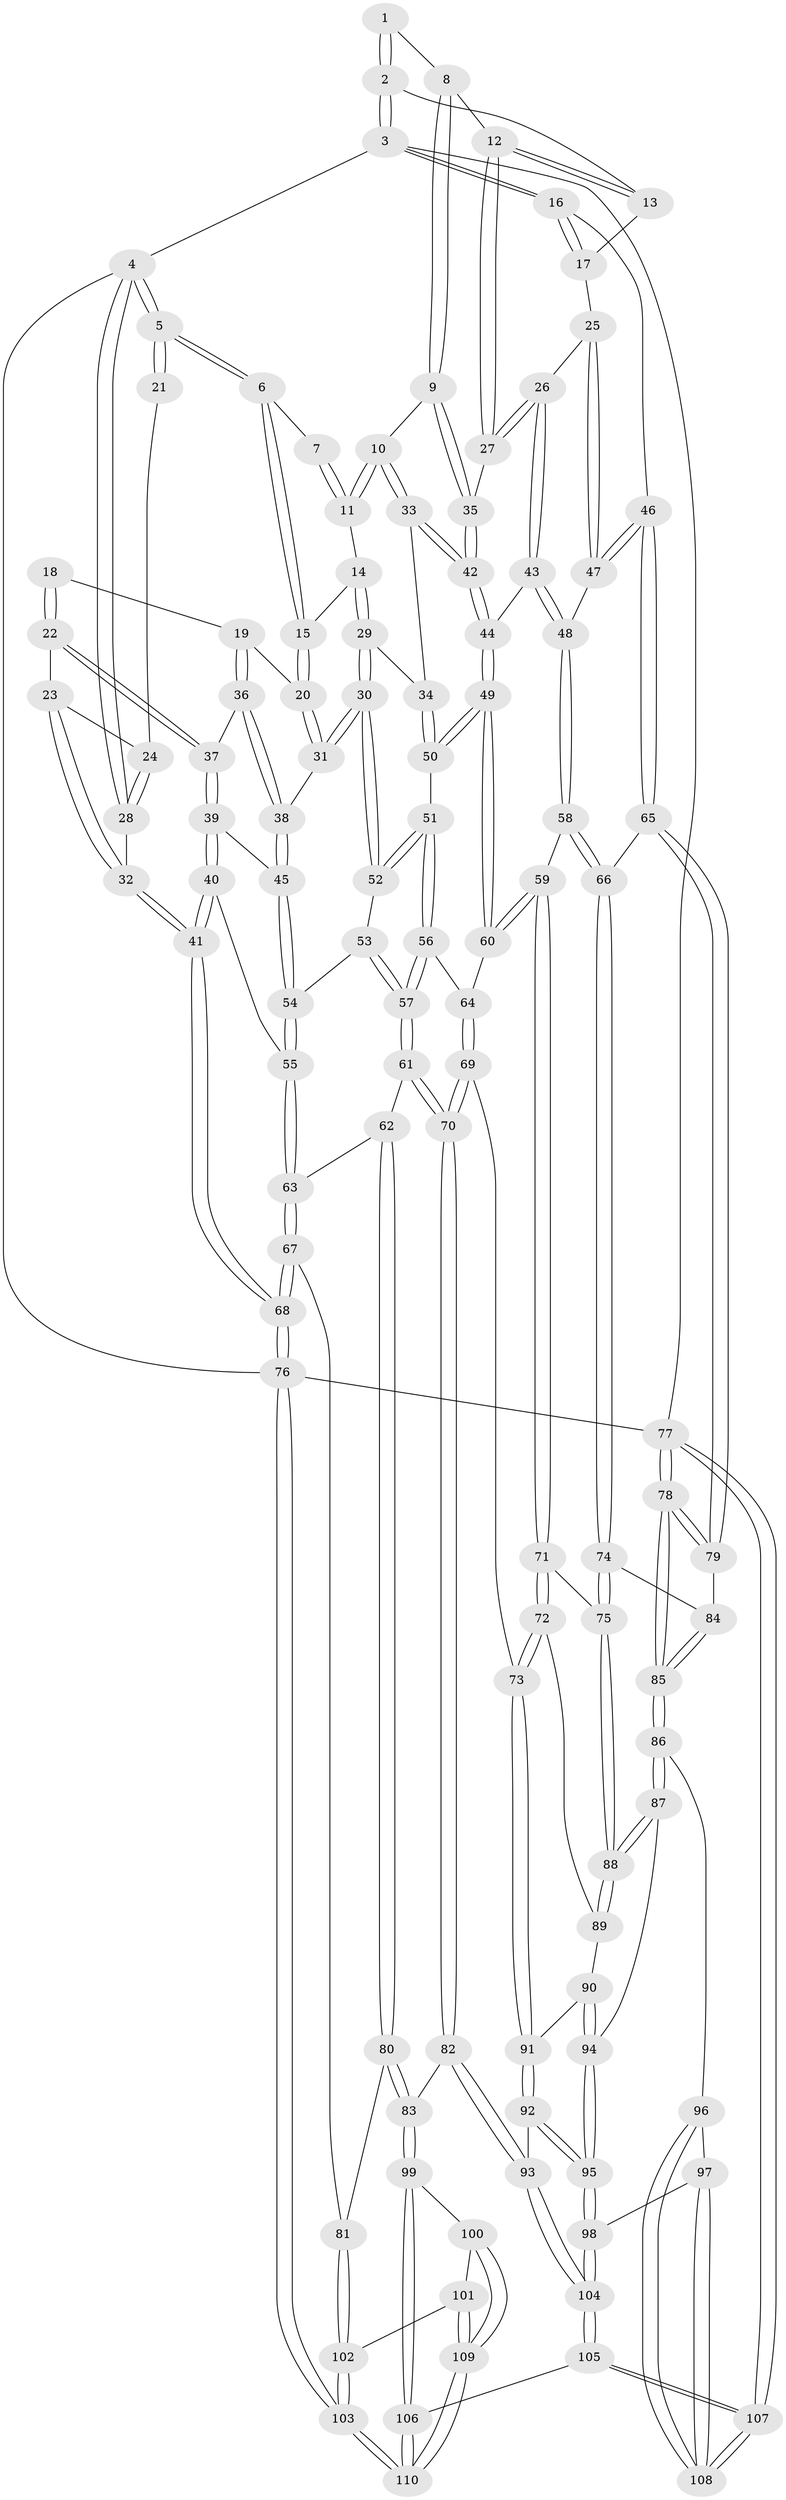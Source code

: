 // coarse degree distribution, {2: 0.05128205128205128, 4: 0.11538461538461539, 3: 0.7564102564102564, 5: 0.0641025641025641, 6: 0.01282051282051282}
// Generated by graph-tools (version 1.1) at 2025/54/03/04/25 22:54:15]
// undirected, 110 vertices, 272 edges
graph export_dot {
  node [color=gray90,style=filled];
  1 [pos="+0.6332410453557384+0"];
  2 [pos="+0.8896960485212827+0"];
  3 [pos="+1+0"];
  4 [pos="+0+0"];
  5 [pos="+0+0"];
  6 [pos="+0.2935588417644982+0"];
  7 [pos="+0.5384857247584857+0"];
  8 [pos="+0.6439772953882683+0"];
  9 [pos="+0.5742960648768949+0.1442147034504546"];
  10 [pos="+0.5673651816873784+0.14401047963209704"];
  11 [pos="+0.5267777195959218+0.11207982336850092"];
  12 [pos="+0.7298169407937184+0.12224664972695504"];
  13 [pos="+0.8265537090349794+0"];
  14 [pos="+0.4190744826990866+0.10682644715373696"];
  15 [pos="+0.35089834851330065+0.07725209869464104"];
  16 [pos="+1+0.0791713161248666"];
  17 [pos="+0.8959919825236058+0.11435155412523228"];
  18 [pos="+0.1591220147868371+0.08420894337167492"];
  19 [pos="+0.2856143298485727+0.13526842108700335"];
  20 [pos="+0.3017814557571258+0.1262693816005955"];
  21 [pos="+0.15004609615708606+0.07611788327263053"];
  22 [pos="+0.1580238242878782+0.19533974089260894"];
  23 [pos="+0.11476102503727284+0.18335049427598574"];
  24 [pos="+0.10788163315672836+0.15236522505407568"];
  25 [pos="+0.8239959869768012+0.20477036536903845"];
  26 [pos="+0.7730432874719227+0.19984814675430912"];
  27 [pos="+0.7192987819639214+0.15851169422259823"];
  28 [pos="+0+0.07253092295687032"];
  29 [pos="+0.41078470815342116+0.27345403339586544"];
  30 [pos="+0.3962535184745618+0.2850650803501104"];
  31 [pos="+0.3878841738635781+0.27996682085386715"];
  32 [pos="+0+0.32887405314675117"];
  33 [pos="+0.5196495195416195+0.2433507032156209"];
  34 [pos="+0.5129053578423229+0.2536819256177027"];
  35 [pos="+0.6661894898400499+0.1665432345136518"];
  36 [pos="+0.26591671751966744+0.17266455038805695"];
  37 [pos="+0.18698387646478767+0.2272110031994446"];
  38 [pos="+0.2972879358972839+0.26477256459410414"];
  39 [pos="+0.17450204144932596+0.2719198573384854"];
  40 [pos="+0.05848245705189041+0.36279838536589337"];
  41 [pos="+0+0.3712080669760399"];
  42 [pos="+0.6346050976861655+0.3098236652698264"];
  43 [pos="+0.7534414724128524+0.31442877516703394"];
  44 [pos="+0.6337827363431403+0.33479164196205485"];
  45 [pos="+0.2587996716828734+0.3104928206670415"];
  46 [pos="+1+0.3262220891262799"];
  47 [pos="+0.9560014183810829+0.2949842275050687"];
  48 [pos="+0.7844237562439046+0.4168511477238012"];
  49 [pos="+0.5890598500781173+0.4170676667384162"];
  50 [pos="+0.5411633629535212+0.3550000803068404"];
  51 [pos="+0.4117235868662883+0.34553370747900186"];
  52 [pos="+0.39361147124885676+0.31355421311595344"];
  53 [pos="+0.32834083045998175+0.3511221450551355"];
  54 [pos="+0.2734747328344112+0.3521083351859773"];
  55 [pos="+0.22222479917095486+0.4490134555891411"];
  56 [pos="+0.4193222473129639+0.45416229135688274"];
  57 [pos="+0.3603408618824206+0.49070385449434467"];
  58 [pos="+0.773462524435762+0.45182674114364285"];
  59 [pos="+0.7528754170457713+0.4685262985196736"];
  60 [pos="+0.5894919080391846+0.421253779923201"];
  61 [pos="+0.33661972315767036+0.5137854522075994"];
  62 [pos="+0.2918543384430492+0.5173949660639446"];
  63 [pos="+0.2501852072751337+0.4980073157863356"];
  64 [pos="+0.5491162996920146+0.46660430286400945"];
  65 [pos="+1+0.42345291668378"];
  66 [pos="+0.9531430259596818+0.503186959194796"];
  67 [pos="+0+0.689336987986541"];
  68 [pos="+0+0.6815120134039051"];
  69 [pos="+0.5511827300070212+0.6426092667640663"];
  70 [pos="+0.46688918144678293+0.6766677258356961"];
  71 [pos="+0.7528497914597999+0.46909739190914873"];
  72 [pos="+0.6794950999814939+0.6372799059970568"];
  73 [pos="+0.5741106715566815+0.6511012675416482"];
  74 [pos="+0.8893794470267427+0.6142246600313861"];
  75 [pos="+0.8541086570911123+0.6321988234751976"];
  76 [pos="+0+1"];
  77 [pos="+1+1"];
  78 [pos="+1+0.987118620594141"];
  79 [pos="+1+0.4885402221117135"];
  80 [pos="+0.25233905459447614+0.7580289175205952"];
  81 [pos="+0.18636833708678038+0.7615363318252915"];
  82 [pos="+0.40279274987308444+0.7690335210802981"];
  83 [pos="+0.3305793224417133+0.7881718944164712"];
  84 [pos="+0.945158308922971+0.6471223388705506"];
  85 [pos="+1+0.8594910082824387"];
  86 [pos="+0.8899614958988946+0.8025295534605694"];
  87 [pos="+0.8645695077140987+0.7790956047224732"];
  88 [pos="+0.8171353164139847+0.6918757641795371"];
  89 [pos="+0.7459483779760682+0.682629829478459"];
  90 [pos="+0.7169139256899765+0.7512810220884443"];
  91 [pos="+0.6111636416647944+0.7577981457051829"];
  92 [pos="+0.6167104293123052+0.7890766929201714"];
  93 [pos="+0.48222133853795857+0.8530311643256122"];
  94 [pos="+0.703240228788693+0.8310726666896219"];
  95 [pos="+0.6766057647806326+0.8635824288997803"];
  96 [pos="+0.8117122318659221+0.8887136673924574"];
  97 [pos="+0.7121090170622351+0.9042243232450627"];
  98 [pos="+0.6758853457869831+0.8883968729675525"];
  99 [pos="+0.3284383365694319+0.8140547198413314"];
  100 [pos="+0.2821670773937713+0.9409405219201034"];
  101 [pos="+0.20010355754124964+0.9460657401970903"];
  102 [pos="+0.16275518224485863+0.9421066175083751"];
  103 [pos="+0+1"];
  104 [pos="+0.5513414789151909+0.9984306799939746"];
  105 [pos="+0.5105648925646853+1"];
  106 [pos="+0.4800009520257276+1"];
  107 [pos="+0.9803068893366742+1"];
  108 [pos="+0.8997437124706487+1"];
  109 [pos="+0.35839748385745784+1"];
  110 [pos="+0.371454238736237+1"];
  1 -- 2;
  1 -- 2;
  1 -- 8;
  2 -- 3;
  2 -- 3;
  2 -- 13;
  3 -- 4;
  3 -- 16;
  3 -- 16;
  3 -- 77;
  4 -- 5;
  4 -- 5;
  4 -- 28;
  4 -- 28;
  4 -- 76;
  5 -- 6;
  5 -- 6;
  5 -- 21;
  5 -- 21;
  6 -- 7;
  6 -- 15;
  6 -- 15;
  7 -- 11;
  7 -- 11;
  8 -- 9;
  8 -- 9;
  8 -- 12;
  9 -- 10;
  9 -- 35;
  9 -- 35;
  10 -- 11;
  10 -- 11;
  10 -- 33;
  10 -- 33;
  11 -- 14;
  12 -- 13;
  12 -- 13;
  12 -- 27;
  12 -- 27;
  13 -- 17;
  14 -- 15;
  14 -- 29;
  14 -- 29;
  15 -- 20;
  15 -- 20;
  16 -- 17;
  16 -- 17;
  16 -- 46;
  17 -- 25;
  18 -- 19;
  18 -- 22;
  18 -- 22;
  19 -- 20;
  19 -- 36;
  19 -- 36;
  20 -- 31;
  20 -- 31;
  21 -- 24;
  22 -- 23;
  22 -- 37;
  22 -- 37;
  23 -- 24;
  23 -- 32;
  23 -- 32;
  24 -- 28;
  24 -- 28;
  25 -- 26;
  25 -- 47;
  25 -- 47;
  26 -- 27;
  26 -- 27;
  26 -- 43;
  26 -- 43;
  27 -- 35;
  28 -- 32;
  29 -- 30;
  29 -- 30;
  29 -- 34;
  30 -- 31;
  30 -- 31;
  30 -- 52;
  30 -- 52;
  31 -- 38;
  32 -- 41;
  32 -- 41;
  33 -- 34;
  33 -- 42;
  33 -- 42;
  34 -- 50;
  34 -- 50;
  35 -- 42;
  35 -- 42;
  36 -- 37;
  36 -- 38;
  36 -- 38;
  37 -- 39;
  37 -- 39;
  38 -- 45;
  38 -- 45;
  39 -- 40;
  39 -- 40;
  39 -- 45;
  40 -- 41;
  40 -- 41;
  40 -- 55;
  41 -- 68;
  41 -- 68;
  42 -- 44;
  42 -- 44;
  43 -- 44;
  43 -- 48;
  43 -- 48;
  44 -- 49;
  44 -- 49;
  45 -- 54;
  45 -- 54;
  46 -- 47;
  46 -- 47;
  46 -- 65;
  46 -- 65;
  47 -- 48;
  48 -- 58;
  48 -- 58;
  49 -- 50;
  49 -- 50;
  49 -- 60;
  49 -- 60;
  50 -- 51;
  51 -- 52;
  51 -- 52;
  51 -- 56;
  51 -- 56;
  52 -- 53;
  53 -- 54;
  53 -- 57;
  53 -- 57;
  54 -- 55;
  54 -- 55;
  55 -- 63;
  55 -- 63;
  56 -- 57;
  56 -- 57;
  56 -- 64;
  57 -- 61;
  57 -- 61;
  58 -- 59;
  58 -- 66;
  58 -- 66;
  59 -- 60;
  59 -- 60;
  59 -- 71;
  59 -- 71;
  60 -- 64;
  61 -- 62;
  61 -- 70;
  61 -- 70;
  62 -- 63;
  62 -- 80;
  62 -- 80;
  63 -- 67;
  63 -- 67;
  64 -- 69;
  64 -- 69;
  65 -- 66;
  65 -- 79;
  65 -- 79;
  66 -- 74;
  66 -- 74;
  67 -- 68;
  67 -- 68;
  67 -- 81;
  68 -- 76;
  68 -- 76;
  69 -- 70;
  69 -- 70;
  69 -- 73;
  70 -- 82;
  70 -- 82;
  71 -- 72;
  71 -- 72;
  71 -- 75;
  72 -- 73;
  72 -- 73;
  72 -- 89;
  73 -- 91;
  73 -- 91;
  74 -- 75;
  74 -- 75;
  74 -- 84;
  75 -- 88;
  75 -- 88;
  76 -- 103;
  76 -- 103;
  76 -- 77;
  77 -- 78;
  77 -- 78;
  77 -- 107;
  77 -- 107;
  78 -- 79;
  78 -- 79;
  78 -- 85;
  78 -- 85;
  79 -- 84;
  80 -- 81;
  80 -- 83;
  80 -- 83;
  81 -- 102;
  81 -- 102;
  82 -- 83;
  82 -- 93;
  82 -- 93;
  83 -- 99;
  83 -- 99;
  84 -- 85;
  84 -- 85;
  85 -- 86;
  85 -- 86;
  86 -- 87;
  86 -- 87;
  86 -- 96;
  87 -- 88;
  87 -- 88;
  87 -- 94;
  88 -- 89;
  88 -- 89;
  89 -- 90;
  90 -- 91;
  90 -- 94;
  90 -- 94;
  91 -- 92;
  91 -- 92;
  92 -- 93;
  92 -- 95;
  92 -- 95;
  93 -- 104;
  93 -- 104;
  94 -- 95;
  94 -- 95;
  95 -- 98;
  95 -- 98;
  96 -- 97;
  96 -- 108;
  96 -- 108;
  97 -- 98;
  97 -- 108;
  97 -- 108;
  98 -- 104;
  98 -- 104;
  99 -- 100;
  99 -- 106;
  99 -- 106;
  100 -- 101;
  100 -- 109;
  100 -- 109;
  101 -- 102;
  101 -- 109;
  101 -- 109;
  102 -- 103;
  102 -- 103;
  103 -- 110;
  103 -- 110;
  104 -- 105;
  104 -- 105;
  105 -- 106;
  105 -- 107;
  105 -- 107;
  106 -- 110;
  106 -- 110;
  107 -- 108;
  107 -- 108;
  109 -- 110;
  109 -- 110;
}
